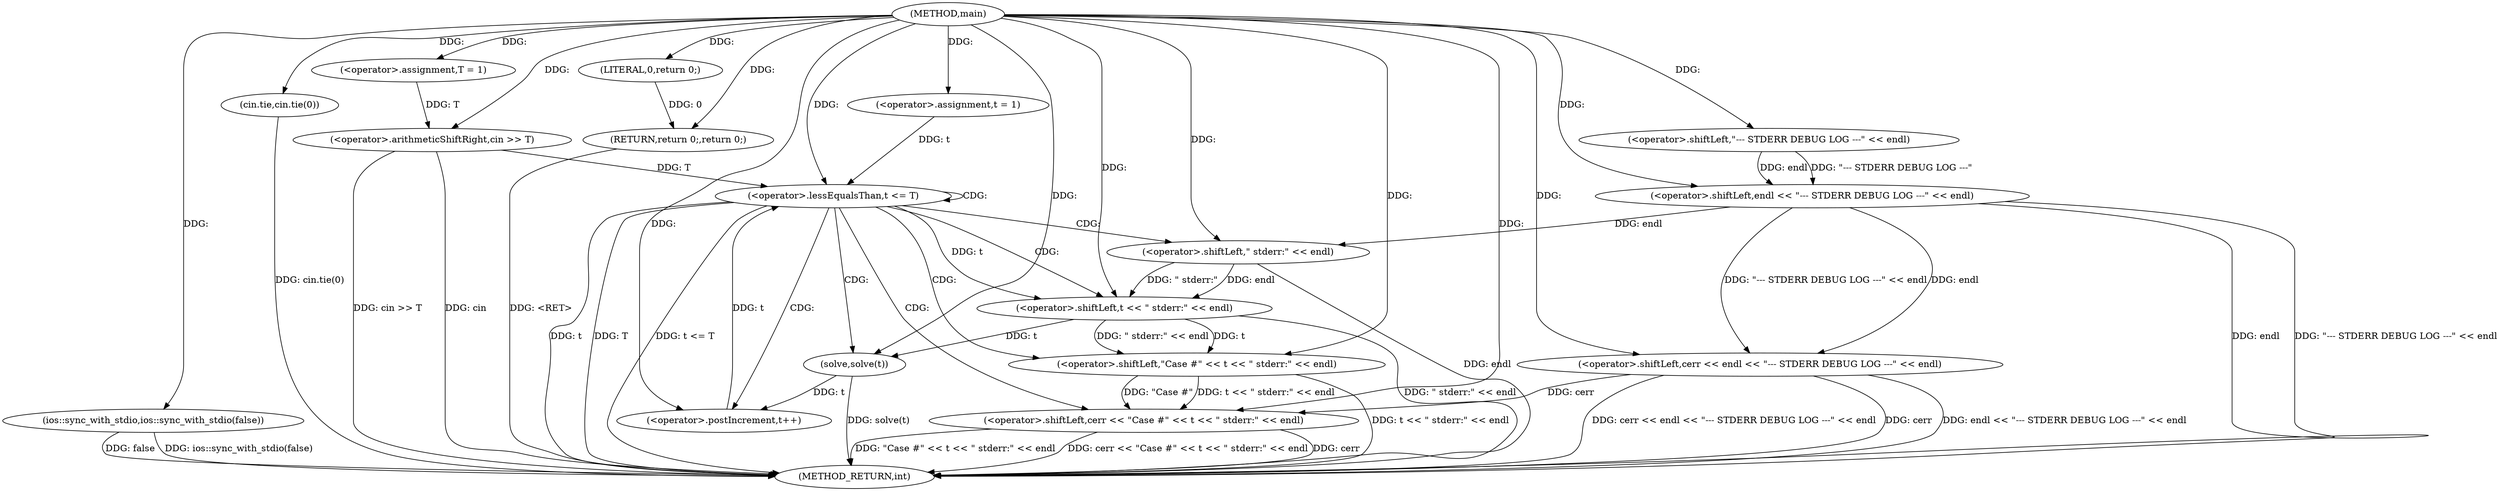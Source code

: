 digraph "main" {  
"1000229" [label = "(METHOD,main)" ]
"1000273" [label = "(METHOD_RETURN,int)" ]
"1000231" [label = "(ios::sync_with_stdio,ios::sync_with_stdio(false))" ]
"1000233" [label = "(cin.tie,cin.tie(0))" ]
"1000235" [label = "(<operator>.shiftLeft,cerr << endl << \"--- STDERR DEBUG LOG ---\" << endl)" ]
"1000243" [label = "(<operator>.assignment,T = 1)" ]
"1000246" [label = "(<operator>.arithmeticShiftRight,cin >> T)" ]
"1000271" [label = "(RETURN,return 0;,return 0;)" ]
"1000251" [label = "(<operator>.assignment,t = 1)" ]
"1000254" [label = "(<operator>.lessEqualsThan,t <= T)" ]
"1000257" [label = "(<operator>.postIncrement,t++)" ]
"1000272" [label = "(LITERAL,0,return 0;)" ]
"1000237" [label = "(<operator>.shiftLeft,endl << \"--- STDERR DEBUG LOG ---\" << endl)" ]
"1000260" [label = "(<operator>.shiftLeft,cerr << \"Case #\" << t << \" stderr:\" << endl)" ]
"1000269" [label = "(solve,solve(t))" ]
"1000239" [label = "(<operator>.shiftLeft,\"--- STDERR DEBUG LOG ---\" << endl)" ]
"1000262" [label = "(<operator>.shiftLeft,\"Case #\" << t << \" stderr:\" << endl)" ]
"1000264" [label = "(<operator>.shiftLeft,t << \" stderr:\" << endl)" ]
"1000266" [label = "(<operator>.shiftLeft,\" stderr:\" << endl)" ]
  "1000231" -> "1000273"  [ label = "DDG: ios::sync_with_stdio(false)"] 
  "1000233" -> "1000273"  [ label = "DDG: cin.tie(0)"] 
  "1000235" -> "1000273"  [ label = "DDG: cerr"] 
  "1000237" -> "1000273"  [ label = "DDG: endl"] 
  "1000237" -> "1000273"  [ label = "DDG: \"--- STDERR DEBUG LOG ---\" << endl"] 
  "1000235" -> "1000273"  [ label = "DDG: endl << \"--- STDERR DEBUG LOG ---\" << endl"] 
  "1000235" -> "1000273"  [ label = "DDG: cerr << endl << \"--- STDERR DEBUG LOG ---\" << endl"] 
  "1000246" -> "1000273"  [ label = "DDG: cin >> T"] 
  "1000254" -> "1000273"  [ label = "DDG: t"] 
  "1000254" -> "1000273"  [ label = "DDG: T"] 
  "1000254" -> "1000273"  [ label = "DDG: t <= T"] 
  "1000260" -> "1000273"  [ label = "DDG: cerr"] 
  "1000266" -> "1000273"  [ label = "DDG: endl"] 
  "1000264" -> "1000273"  [ label = "DDG: \" stderr:\" << endl"] 
  "1000262" -> "1000273"  [ label = "DDG: t << \" stderr:\" << endl"] 
  "1000260" -> "1000273"  [ label = "DDG: \"Case #\" << t << \" stderr:\" << endl"] 
  "1000260" -> "1000273"  [ label = "DDG: cerr << \"Case #\" << t << \" stderr:\" << endl"] 
  "1000269" -> "1000273"  [ label = "DDG: solve(t)"] 
  "1000271" -> "1000273"  [ label = "DDG: <RET>"] 
  "1000231" -> "1000273"  [ label = "DDG: false"] 
  "1000246" -> "1000273"  [ label = "DDG: cin"] 
  "1000229" -> "1000243"  [ label = "DDG: "] 
  "1000272" -> "1000271"  [ label = "DDG: 0"] 
  "1000229" -> "1000271"  [ label = "DDG: "] 
  "1000229" -> "1000231"  [ label = "DDG: "] 
  "1000229" -> "1000233"  [ label = "DDG: "] 
  "1000229" -> "1000235"  [ label = "DDG: "] 
  "1000237" -> "1000235"  [ label = "DDG: \"--- STDERR DEBUG LOG ---\" << endl"] 
  "1000237" -> "1000235"  [ label = "DDG: endl"] 
  "1000229" -> "1000246"  [ label = "DDG: "] 
  "1000243" -> "1000246"  [ label = "DDG: T"] 
  "1000229" -> "1000251"  [ label = "DDG: "] 
  "1000229" -> "1000272"  [ label = "DDG: "] 
  "1000239" -> "1000237"  [ label = "DDG: endl"] 
  "1000229" -> "1000237"  [ label = "DDG: "] 
  "1000239" -> "1000237"  [ label = "DDG: \"--- STDERR DEBUG LOG ---\""] 
  "1000251" -> "1000254"  [ label = "DDG: t"] 
  "1000257" -> "1000254"  [ label = "DDG: t"] 
  "1000229" -> "1000254"  [ label = "DDG: "] 
  "1000246" -> "1000254"  [ label = "DDG: T"] 
  "1000269" -> "1000257"  [ label = "DDG: t"] 
  "1000229" -> "1000257"  [ label = "DDG: "] 
  "1000229" -> "1000239"  [ label = "DDG: "] 
  "1000235" -> "1000260"  [ label = "DDG: cerr"] 
  "1000229" -> "1000260"  [ label = "DDG: "] 
  "1000262" -> "1000260"  [ label = "DDG: \"Case #\""] 
  "1000262" -> "1000260"  [ label = "DDG: t << \" stderr:\" << endl"] 
  "1000264" -> "1000269"  [ label = "DDG: t"] 
  "1000229" -> "1000269"  [ label = "DDG: "] 
  "1000229" -> "1000262"  [ label = "DDG: "] 
  "1000264" -> "1000262"  [ label = "DDG: t"] 
  "1000264" -> "1000262"  [ label = "DDG: \" stderr:\" << endl"] 
  "1000254" -> "1000264"  [ label = "DDG: t"] 
  "1000229" -> "1000264"  [ label = "DDG: "] 
  "1000266" -> "1000264"  [ label = "DDG: \" stderr:\""] 
  "1000266" -> "1000264"  [ label = "DDG: endl"] 
  "1000229" -> "1000266"  [ label = "DDG: "] 
  "1000237" -> "1000266"  [ label = "DDG: endl"] 
  "1000254" -> "1000262"  [ label = "CDG: "] 
  "1000254" -> "1000260"  [ label = "CDG: "] 
  "1000254" -> "1000264"  [ label = "CDG: "] 
  "1000254" -> "1000269"  [ label = "CDG: "] 
  "1000254" -> "1000254"  [ label = "CDG: "] 
  "1000254" -> "1000266"  [ label = "CDG: "] 
  "1000254" -> "1000257"  [ label = "CDG: "] 
}
